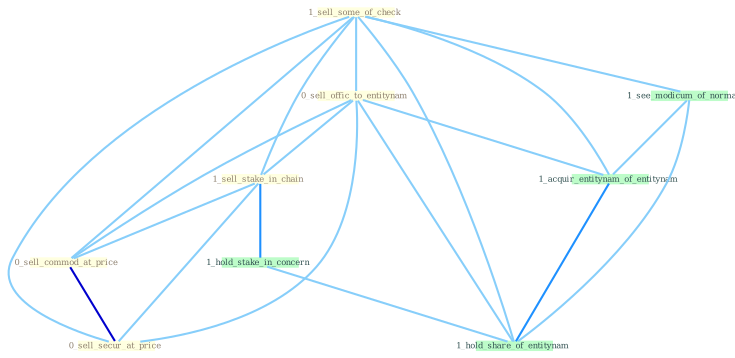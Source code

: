Graph G{ 
    node
    [shape=polygon,style=filled,width=.5,height=.06,color="#BDFCC9",fixedsize=true,fontsize=4,
    fontcolor="#2f4f4f"];
    {node
    [color="#ffffe0", fontcolor="#8b7d6b"] "1_sell_some_of_check " "0_sell_offic_to_entitynam " "1_sell_stake_in_chain " "0_sell_commod_at_price " "0_sell_secur_at_price "}
{node [color="#fff0f5", fontcolor="#b22222"]}
edge [color="#B0E2FF"];

	"1_sell_some_of_check " -- "0_sell_offic_to_entitynam " [w="1", color="#87cefa" ];
	"1_sell_some_of_check " -- "1_sell_stake_in_chain " [w="1", color="#87cefa" ];
	"1_sell_some_of_check " -- "0_sell_commod_at_price " [w="1", color="#87cefa" ];
	"1_sell_some_of_check " -- "0_sell_secur_at_price " [w="1", color="#87cefa" ];
	"1_sell_some_of_check " -- "1_see_modicum_of_normalci " [w="1", color="#87cefa" ];
	"1_sell_some_of_check " -- "1_acquir_entitynam_of_entitynam " [w="1", color="#87cefa" ];
	"1_sell_some_of_check " -- "1_hold_share_of_entitynam " [w="1", color="#87cefa" ];
	"0_sell_offic_to_entitynam " -- "1_sell_stake_in_chain " [w="1", color="#87cefa" ];
	"0_sell_offic_to_entitynam " -- "0_sell_commod_at_price " [w="1", color="#87cefa" ];
	"0_sell_offic_to_entitynam " -- "0_sell_secur_at_price " [w="1", color="#87cefa" ];
	"0_sell_offic_to_entitynam " -- "1_acquir_entitynam_of_entitynam " [w="1", color="#87cefa" ];
	"0_sell_offic_to_entitynam " -- "1_hold_share_of_entitynam " [w="1", color="#87cefa" ];
	"1_sell_stake_in_chain " -- "0_sell_commod_at_price " [w="1", color="#87cefa" ];
	"1_sell_stake_in_chain " -- "0_sell_secur_at_price " [w="1", color="#87cefa" ];
	"1_sell_stake_in_chain " -- "1_hold_stake_in_concern " [w="2", color="#1e90ff" , len=0.8];
	"0_sell_commod_at_price " -- "0_sell_secur_at_price " [w="3", color="#0000cd" , len=0.6];
	"1_hold_stake_in_concern " -- "1_hold_share_of_entitynam " [w="1", color="#87cefa" ];
	"1_see_modicum_of_normalci " -- "1_acquir_entitynam_of_entitynam " [w="1", color="#87cefa" ];
	"1_see_modicum_of_normalci " -- "1_hold_share_of_entitynam " [w="1", color="#87cefa" ];
	"1_acquir_entitynam_of_entitynam " -- "1_hold_share_of_entitynam " [w="2", color="#1e90ff" , len=0.8];
}